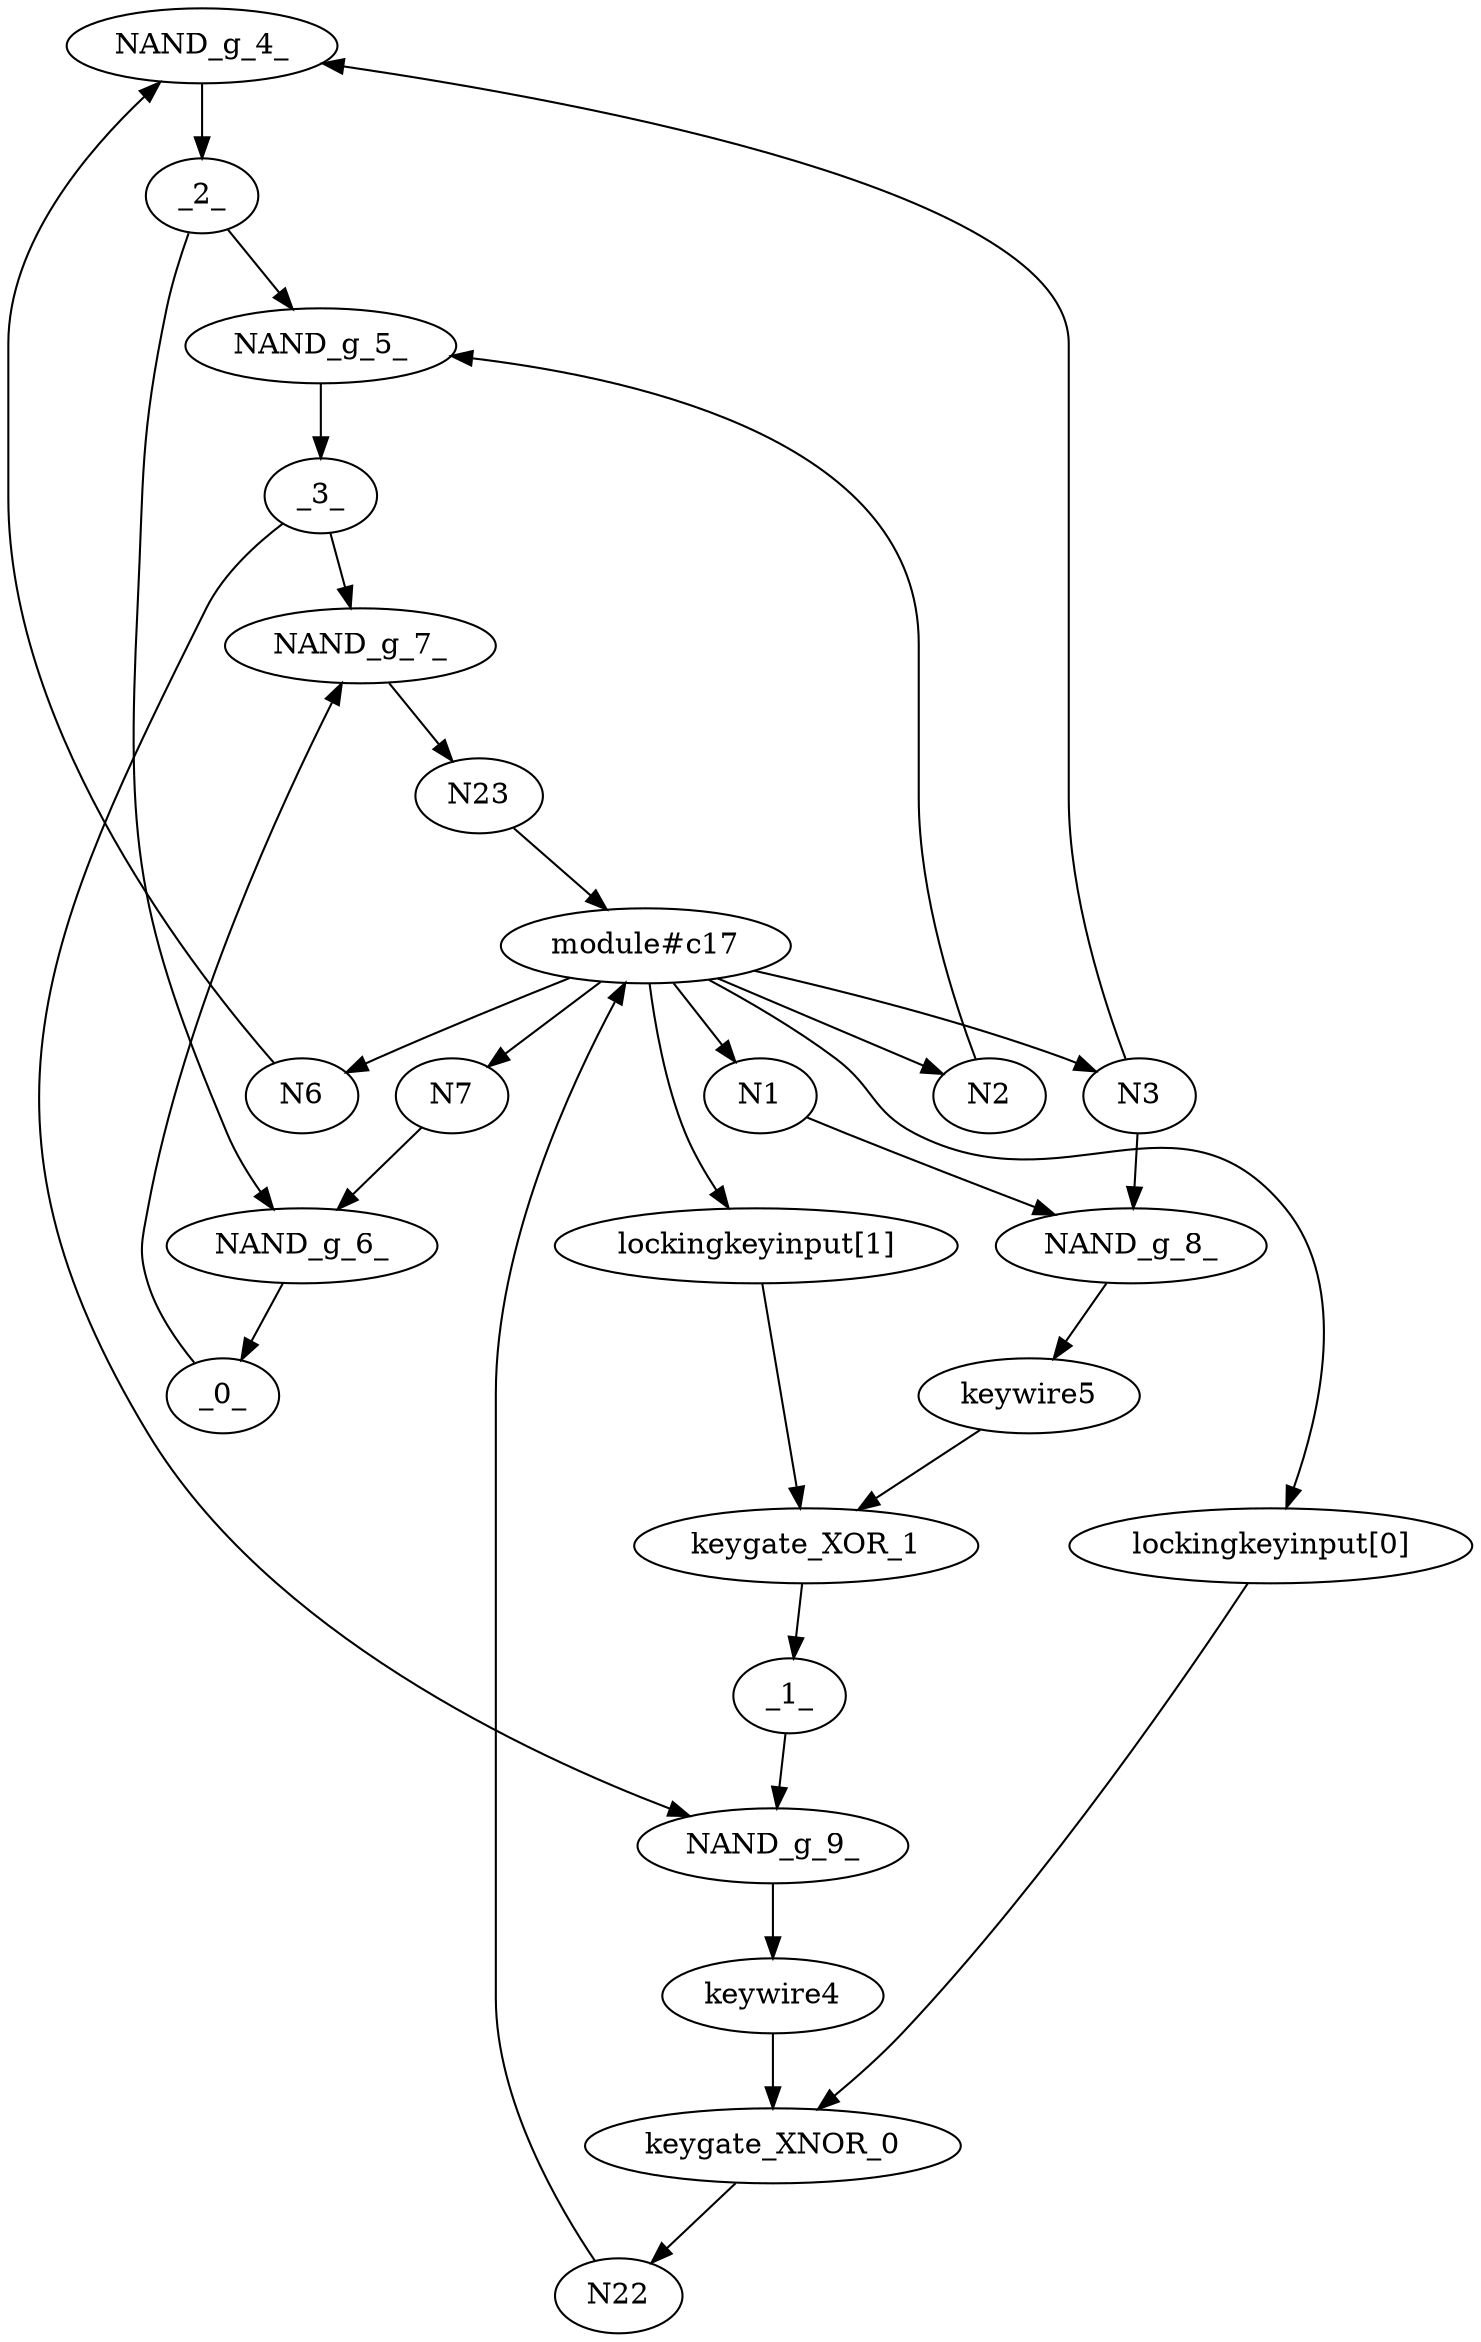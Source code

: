 strict digraph "" {
	NAND_g_4_	[logic=NAND,
		type=gate];
	_2_	[port=_2_,
		type=wire];
	NAND_g_4_ -> _2_;
	NAND_g_5_	[logic=NAND,
		type=gate];
	_2_ -> NAND_g_5_;
	NAND_g_6_	[logic=NAND,
		type=gate];
	_2_ -> NAND_g_6_;
	N6	[port=N6,
		type=input];
	N6 -> NAND_g_4_;
	N3	[port=N3,
		type=input];
	N3 -> NAND_g_4_;
	NAND_g_8_	[logic=NAND,
		type=gate];
	N3 -> NAND_g_8_;
	_3_	[port=_3_,
		type=wire];
	NAND_g_5_ -> _3_;
	NAND_g_7_	[logic=NAND,
		type=gate];
	_3_ -> NAND_g_7_;
	NAND_g_9_	[logic=NAND,
		type=gate];
	_3_ -> NAND_g_9_;
	N2	[port=N2,
		type=input];
	N2 -> NAND_g_5_;
	_0_	[port=_0_,
		type=wire];
	NAND_g_6_ -> _0_;
	_0_ -> NAND_g_7_;
	N7	[port=N7,
		type=input];
	N7 -> NAND_g_6_;
	N23	[type=output];
	NAND_g_7_ -> N23;
	"module#c17"	[type=module];
	N23 -> "module#c17";
	NAND_g_8_ -> keywire5;
	_1_	[port=_1_,
		type=wire];
	_1_ -> NAND_g_9_;
	N1	[port=N1,
		type=input];
	N1 -> NAND_g_8_;
	NAND_g_9_ -> keywire4;
	N22	[type=output];
	N22 -> "module#c17";
	"module#c17" -> N6;
	"module#c17" -> N3;
	"module#c17" -> N2;
	"module#c17" -> N7;
	"module#c17" -> N1;
	"module#c17" -> "lockingkeyinput[0]";
	"module#c17" -> "lockingkeyinput[1]";
	keywire4 -> keygate_XNOR_0;
	keygate_XNOR_0 -> N22;
	"lockingkeyinput[0]" -> keygate_XNOR_0;
	keywire5 -> keygate_XOR_1;
	keygate_XOR_1 -> _1_;
	"lockingkeyinput[1]" -> keygate_XOR_1;
}
